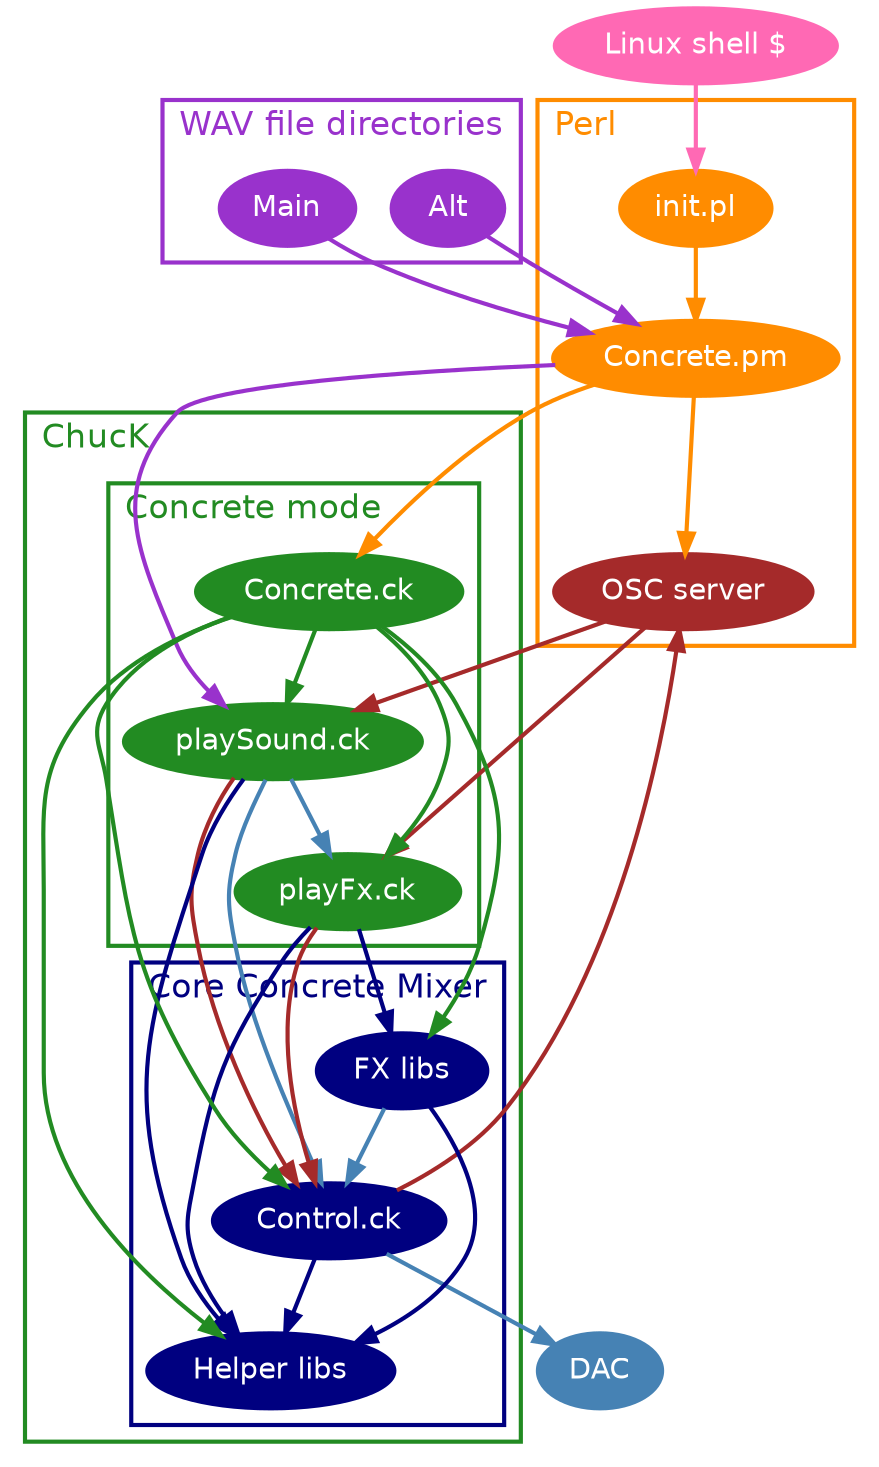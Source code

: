digraph  {
    penwidth=2.0;
    labeljust=left;
    node [fontname="Helvetica",penwidth="2.0"];
    edge [penwidth="2.0"];
    fontname=helvetica;
    fontsize=16;

    subgraph cluster_0 {
        node [style=filled,fillcolor=darkorange,color=darkorange,fontcolor=white];
        graph [color=darkorange];
        label="Perl";
        fontcolor=darkorange;
        init [label="init.pl"];
        concretepm [label="Concrete.pm"];
        node [style=filled,fillcolor=brown,color=brown,fontcolor=white];
        osc [label="OSC server"];
    }

    subgraph cluster_1 {
        node [style=filled,fillcolor=darkorchid,color=darkorchid,fontcolor=white];
        graph [color=darkorchid];
        label="WAV file directories";
        fontcolor=darkorchid;
        main [label="Main"];
        alt [label="Alt"];
    }
    subgraph cluster_2 {
        node [style=filled,fillcolor=forestgreen,color=forestgreen,fontcolor=white];
        graph [color=forestgreen];
        label="ChucK";
        fontcolor=forestgreen;

        subgraph cluster_3 {
            label="Concrete mode";
            playsound [label="playSound.ck"];
            playfx [label="playFx.ck"];
            concreteck [label="Concrete.ck"];
        }

        subgraph cluster_4 {
            label="Core Concrete Mixer";
            fontcolor=navy;
            graph [color=navy];
            node [fillcolor=navy,color=navy];
            controlck [label="Control.ck"];
            fxlibs [label="FX libs"];
            helperlibs [label="Helper libs"];
        }
    }

    node [style=filled,fillcolor=hotpink,color=hotpink,fontcolor=white];
    shell [label="Linux shell $",color=hotpink];
    edge [color=hotpink];
    shell -> init;

    edge [color=darkorange];
    init -> concretepm;
    concretepm -> osc;
    concretepm -> concreteck;

    edge [color=darkorchid];
    main -> concretepm;
    alt -> concretepm;
    concretepm -> playsound;

    edge [color=brown];
    osc -> playfx;
    osc -> playsound;
    playsound -> controlck;
    playfx -> controlck;
    controlck -> osc;

    edge [color=forestgreen];
    concreteck -> controlck;
    concreteck -> playfx;
    concreteck -> playsound;
    concreteck -> fxlibs;
    concreteck -> helperlibs;

    edge [color=navy];
    fxlibs -> helperlibs;
    controlck -> helperlibs;
    playsound -> helperlibs;
    playfx -> fxlibs;
    playfx -> helperlibs;

    node [style=filled,fillcolor=steelblue,color=steelblue,fontcolor=white];
    edge [color=steelblue];
    playsound -> controlck;
    playsound -> playfx;
    fxlibs -> controlck;
    controlck -> DAC;
}
